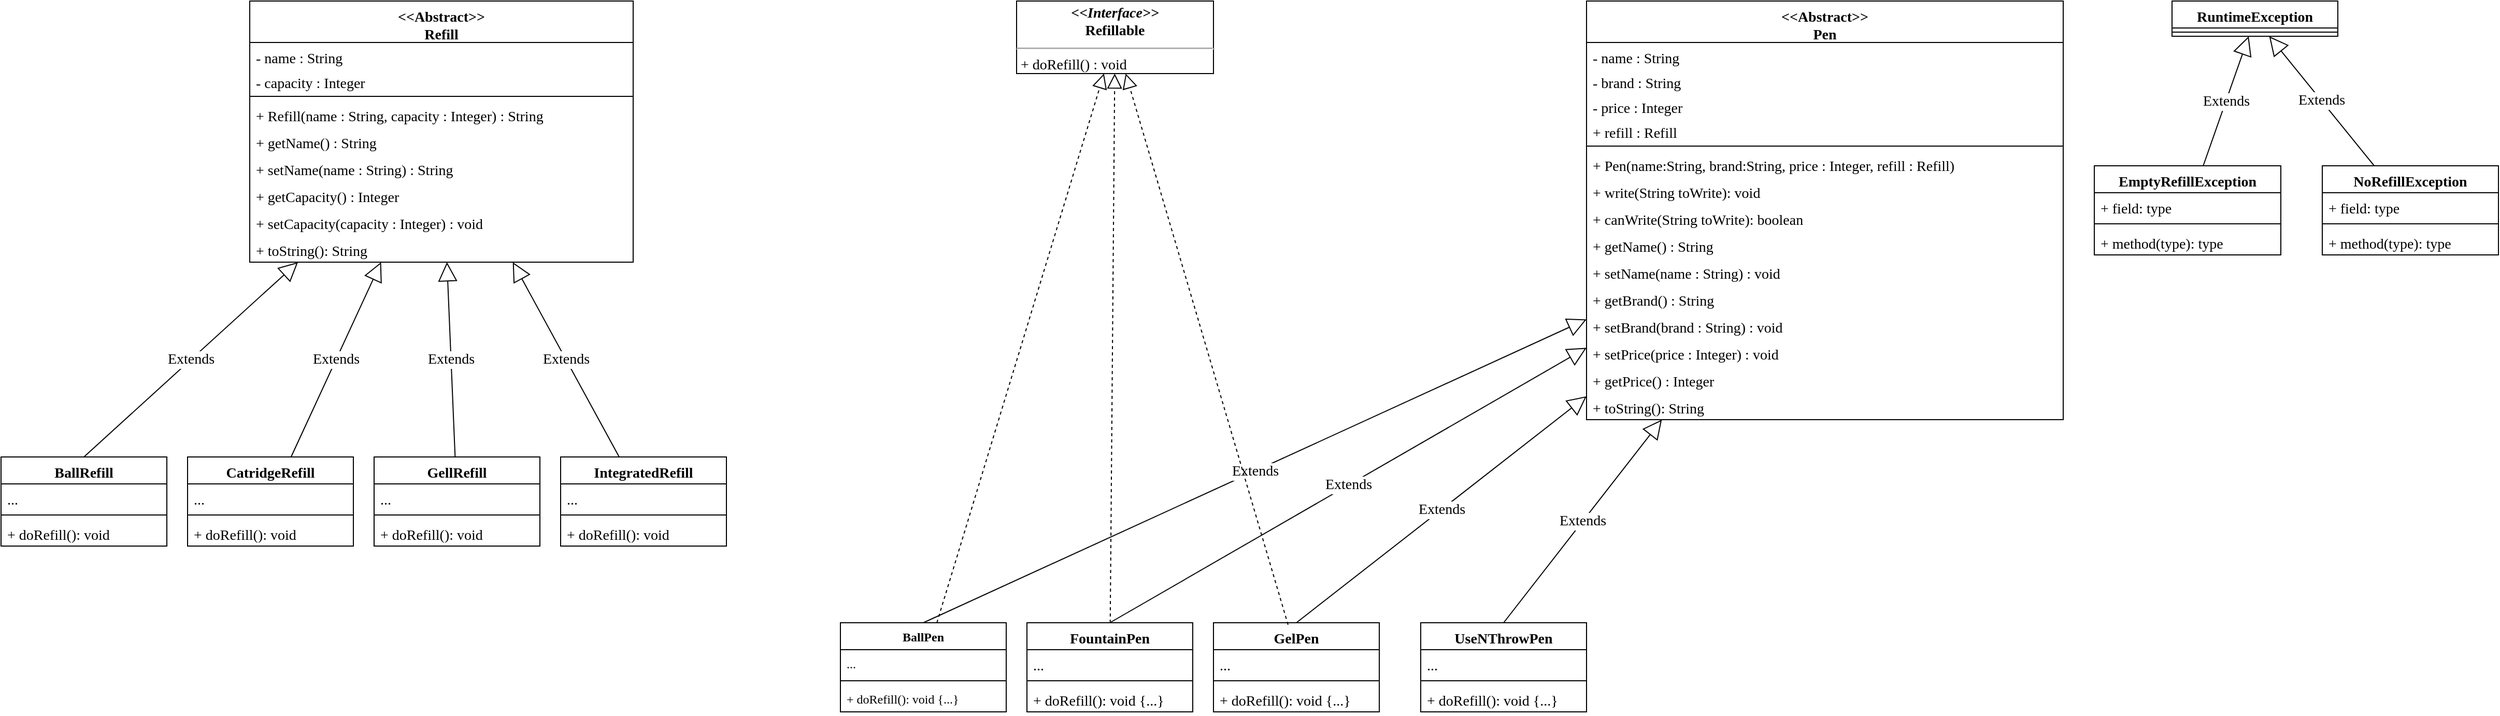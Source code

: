 <mxfile version="20.8.23" type="github">
  <diagram name="Page-1" id="5PYsFLLrcf5LegHmqbu3">
    <mxGraphModel dx="6480" dy="2520" grid="1" gridSize="10" guides="1" tooltips="1" connect="1" arrows="1" fold="1" page="1" pageScale="1" pageWidth="850" pageHeight="1100" math="0" shadow="0">
      <root>
        <mxCell id="0" />
        <mxCell id="1" parent="0" />
        <mxCell id="UVRq8ia7U5ipdbFmCf5v-1" value="&lt;&lt;Abstract&gt;&gt;&#xa;Pen" style="swimlane;fontStyle=1;align=center;verticalAlign=top;childLayout=stackLayout;horizontal=1;startSize=40;horizontalStack=0;resizeParent=1;resizeParentMax=0;resizeLast=0;collapsible=1;marginBottom=0;fontFamily=Verdana;fontSize=14;" parent="1" vertex="1">
          <mxGeometry x="520" y="40" width="460" height="404" as="geometry" />
        </mxCell>
        <mxCell id="UVRq8ia7U5ipdbFmCf5v-2" value="- name : String" style="text;strokeColor=none;fillColor=none;align=left;verticalAlign=top;spacingLeft=4;spacingRight=4;overflow=hidden;rotatable=0;points=[[0,0.5],[1,0.5]];portConstraint=eastwest;fontFamily=Verdana;fontSize=14;" parent="UVRq8ia7U5ipdbFmCf5v-1" vertex="1">
          <mxGeometry y="40" width="460" height="24" as="geometry" />
        </mxCell>
        <mxCell id="UVRq8ia7U5ipdbFmCf5v-6" value="- brand : String" style="text;strokeColor=none;fillColor=none;align=left;verticalAlign=top;spacingLeft=4;spacingRight=4;overflow=hidden;rotatable=0;points=[[0,0.5],[1,0.5]];portConstraint=eastwest;fontFamily=Verdana;fontSize=14;" parent="UVRq8ia7U5ipdbFmCf5v-1" vertex="1">
          <mxGeometry y="64" width="460" height="24" as="geometry" />
        </mxCell>
        <mxCell id="UVRq8ia7U5ipdbFmCf5v-9" value="- price : Integer" style="text;strokeColor=none;fillColor=none;align=left;verticalAlign=top;spacingLeft=4;spacingRight=4;overflow=hidden;rotatable=0;points=[[0,0.5],[1,0.5]];portConstraint=eastwest;fontFamily=Verdana;fontSize=14;" parent="UVRq8ia7U5ipdbFmCf5v-1" vertex="1">
          <mxGeometry y="88" width="460" height="24" as="geometry" />
        </mxCell>
        <mxCell id="UVRq8ia7U5ipdbFmCf5v-7" value="+ refill : Refill" style="text;strokeColor=none;fillColor=none;align=left;verticalAlign=top;spacingLeft=4;spacingRight=4;overflow=hidden;rotatable=0;points=[[0,0.5],[1,0.5]];portConstraint=eastwest;fontFamily=Verdana;fontSize=14;" parent="UVRq8ia7U5ipdbFmCf5v-1" vertex="1">
          <mxGeometry y="112" width="460" height="24" as="geometry" />
        </mxCell>
        <mxCell id="UVRq8ia7U5ipdbFmCf5v-3" value="" style="line;strokeWidth=1;fillColor=none;align=left;verticalAlign=middle;spacingTop=-1;spacingLeft=3;spacingRight=3;rotatable=0;labelPosition=right;points=[];portConstraint=eastwest;strokeColor=inherit;fontFamily=Verdana;fontSize=14;" parent="UVRq8ia7U5ipdbFmCf5v-1" vertex="1">
          <mxGeometry y="136" width="460" height="8" as="geometry" />
        </mxCell>
        <mxCell id="Yz0xnHHeIeZ-wLIu7A6q-3" value="+ Pen(name:String, brand:String, price : Integer, refill : Refill)" style="text;strokeColor=none;fillColor=none;align=left;verticalAlign=top;spacingLeft=4;spacingRight=4;overflow=hidden;rotatable=0;points=[[0,0.5],[1,0.5]];portConstraint=eastwest;fontFamily=Verdana;fontSize=14;" vertex="1" parent="UVRq8ia7U5ipdbFmCf5v-1">
          <mxGeometry y="144" width="460" height="26" as="geometry" />
        </mxCell>
        <mxCell id="Yz0xnHHeIeZ-wLIu7A6q-1" value="+ write(String toWrite): void" style="text;strokeColor=none;fillColor=none;align=left;verticalAlign=top;spacingLeft=4;spacingRight=4;overflow=hidden;rotatable=0;points=[[0,0.5],[1,0.5]];portConstraint=eastwest;fontFamily=Verdana;fontSize=14;" vertex="1" parent="UVRq8ia7U5ipdbFmCf5v-1">
          <mxGeometry y="170" width="460" height="26" as="geometry" />
        </mxCell>
        <mxCell id="Yz0xnHHeIeZ-wLIu7A6q-2" value="+ canWrite(String toWrite): boolean" style="text;strokeColor=none;fillColor=none;align=left;verticalAlign=top;spacingLeft=4;spacingRight=4;overflow=hidden;rotatable=0;points=[[0,0.5],[1,0.5]];portConstraint=eastwest;fontFamily=Verdana;fontSize=14;" vertex="1" parent="UVRq8ia7U5ipdbFmCf5v-1">
          <mxGeometry y="196" width="460" height="26" as="geometry" />
        </mxCell>
        <mxCell id="Yz0xnHHeIeZ-wLIu7A6q-7" value="+ getName() : String" style="text;strokeColor=none;fillColor=none;align=left;verticalAlign=top;spacingLeft=4;spacingRight=4;overflow=hidden;rotatable=0;points=[[0,0.5],[1,0.5]];portConstraint=eastwest;fontFamily=Verdana;fontSize=14;" vertex="1" parent="UVRq8ia7U5ipdbFmCf5v-1">
          <mxGeometry y="222" width="460" height="26" as="geometry" />
        </mxCell>
        <mxCell id="UVRq8ia7U5ipdbFmCf5v-10" value="+ setName(name : String) : void" style="text;strokeColor=none;fillColor=none;align=left;verticalAlign=top;spacingLeft=4;spacingRight=4;overflow=hidden;rotatable=0;points=[[0,0.5],[1,0.5]];portConstraint=eastwest;fontFamily=Verdana;fontSize=14;" parent="UVRq8ia7U5ipdbFmCf5v-1" vertex="1">
          <mxGeometry y="248" width="460" height="26" as="geometry" />
        </mxCell>
        <mxCell id="Yz0xnHHeIeZ-wLIu7A6q-8" value="+ getBrand() : String" style="text;strokeColor=none;fillColor=none;align=left;verticalAlign=top;spacingLeft=4;spacingRight=4;overflow=hidden;rotatable=0;points=[[0,0.5],[1,0.5]];portConstraint=eastwest;fontFamily=Verdana;fontSize=14;" vertex="1" parent="UVRq8ia7U5ipdbFmCf5v-1">
          <mxGeometry y="274" width="460" height="26" as="geometry" />
        </mxCell>
        <mxCell id="Yz0xnHHeIeZ-wLIu7A6q-10" value="+ setBrand(brand : String) : void" style="text;strokeColor=none;fillColor=none;align=left;verticalAlign=top;spacingLeft=4;spacingRight=4;overflow=hidden;rotatable=0;points=[[0,0.5],[1,0.5]];portConstraint=eastwest;fontFamily=Verdana;fontSize=14;" vertex="1" parent="UVRq8ia7U5ipdbFmCf5v-1">
          <mxGeometry y="300" width="460" height="26" as="geometry" />
        </mxCell>
        <mxCell id="Yz0xnHHeIeZ-wLIu7A6q-11" value="+ setPrice(price : Integer) : void" style="text;strokeColor=none;fillColor=none;align=left;verticalAlign=top;spacingLeft=4;spacingRight=4;overflow=hidden;rotatable=0;points=[[0,0.5],[1,0.5]];portConstraint=eastwest;fontFamily=Verdana;fontSize=14;" vertex="1" parent="UVRq8ia7U5ipdbFmCf5v-1">
          <mxGeometry y="326" width="460" height="26" as="geometry" />
        </mxCell>
        <mxCell id="Yz0xnHHeIeZ-wLIu7A6q-9" value="+ getPrice() : Integer" style="text;strokeColor=none;fillColor=none;align=left;verticalAlign=top;spacingLeft=4;spacingRight=4;overflow=hidden;rotatable=0;points=[[0,0.5],[1,0.5]];portConstraint=eastwest;fontFamily=Verdana;fontSize=14;" vertex="1" parent="UVRq8ia7U5ipdbFmCf5v-1">
          <mxGeometry y="352" width="460" height="26" as="geometry" />
        </mxCell>
        <mxCell id="UVRq8ia7U5ipdbFmCf5v-11" value="+ toString(): String" style="text;strokeColor=none;fillColor=none;align=left;verticalAlign=top;spacingLeft=4;spacingRight=4;overflow=hidden;rotatable=0;points=[[0,0.5],[1,0.5]];portConstraint=eastwest;fontFamily=Verdana;fontSize=14;" parent="UVRq8ia7U5ipdbFmCf5v-1" vertex="1">
          <mxGeometry y="378" width="460" height="26" as="geometry" />
        </mxCell>
        <mxCell id="UVRq8ia7U5ipdbFmCf5v-12" value="BallPen" style="swimlane;fontStyle=1;align=center;verticalAlign=top;childLayout=stackLayout;horizontal=1;startSize=26;horizontalStack=0;resizeParent=1;resizeParentMax=0;resizeLast=0;collapsible=1;marginBottom=0;fontFamily=Verdana;" parent="1" vertex="1">
          <mxGeometry x="-200" y="640" width="160" height="86" as="geometry" />
        </mxCell>
        <mxCell id="UVRq8ia7U5ipdbFmCf5v-13" value="..." style="text;strokeColor=none;fillColor=none;align=left;verticalAlign=top;spacingLeft=4;spacingRight=4;overflow=hidden;rotatable=0;points=[[0,0.5],[1,0.5]];portConstraint=eastwest;fontFamily=Verdana;" parent="UVRq8ia7U5ipdbFmCf5v-12" vertex="1">
          <mxGeometry y="26" width="160" height="26" as="geometry" />
        </mxCell>
        <mxCell id="UVRq8ia7U5ipdbFmCf5v-14" value="" style="line;strokeWidth=1;fillColor=none;align=left;verticalAlign=middle;spacingTop=-1;spacingLeft=3;spacingRight=3;rotatable=0;labelPosition=right;points=[];portConstraint=eastwest;strokeColor=inherit;fontFamily=Verdana;" parent="UVRq8ia7U5ipdbFmCf5v-12" vertex="1">
          <mxGeometry y="52" width="160" height="8" as="geometry" />
        </mxCell>
        <mxCell id="UVRq8ia7U5ipdbFmCf5v-15" value="+ doRefill(): void {...}" style="text;strokeColor=none;fillColor=none;align=left;verticalAlign=top;spacingLeft=4;spacingRight=4;overflow=hidden;rotatable=0;points=[[0,0.5],[1,0.5]];portConstraint=eastwest;fontFamily=Verdana;" parent="UVRq8ia7U5ipdbFmCf5v-12" vertex="1">
          <mxGeometry y="60" width="160" height="26" as="geometry" />
        </mxCell>
        <mxCell id="UVRq8ia7U5ipdbFmCf5v-16" value="Extends" style="endArrow=block;endSize=16;endFill=0;html=1;rounded=0;exitX=0.5;exitY=0;exitDx=0;exitDy=0;fontFamily=Verdana;fontSize=14;" parent="1" source="UVRq8ia7U5ipdbFmCf5v-12" target="UVRq8ia7U5ipdbFmCf5v-1" edge="1">
          <mxGeometry width="160" relative="1" as="geometry">
            <mxPoint x="90" y="570" as="sourcePoint" />
            <mxPoint x="250" y="570" as="targetPoint" />
          </mxGeometry>
        </mxCell>
        <mxCell id="UVRq8ia7U5ipdbFmCf5v-17" value="FountainPen" style="swimlane;fontStyle=1;align=center;verticalAlign=top;childLayout=stackLayout;horizontal=1;startSize=26;horizontalStack=0;resizeParent=1;resizeParentMax=0;resizeLast=0;collapsible=1;marginBottom=0;fontFamily=Verdana;fontSize=14;" parent="1" vertex="1">
          <mxGeometry x="-20" y="640" width="160" height="86" as="geometry" />
        </mxCell>
        <mxCell id="UVRq8ia7U5ipdbFmCf5v-18" value="..." style="text;strokeColor=none;fillColor=none;align=left;verticalAlign=top;spacingLeft=4;spacingRight=4;overflow=hidden;rotatable=0;points=[[0,0.5],[1,0.5]];portConstraint=eastwest;fontFamily=Verdana;fontSize=14;" parent="UVRq8ia7U5ipdbFmCf5v-17" vertex="1">
          <mxGeometry y="26" width="160" height="26" as="geometry" />
        </mxCell>
        <mxCell id="UVRq8ia7U5ipdbFmCf5v-19" value="" style="line;strokeWidth=1;fillColor=none;align=left;verticalAlign=middle;spacingTop=-1;spacingLeft=3;spacingRight=3;rotatable=0;labelPosition=right;points=[];portConstraint=eastwest;strokeColor=inherit;fontFamily=Verdana;fontSize=14;" parent="UVRq8ia7U5ipdbFmCf5v-17" vertex="1">
          <mxGeometry y="52" width="160" height="8" as="geometry" />
        </mxCell>
        <mxCell id="UVRq8ia7U5ipdbFmCf5v-20" value="+ doRefill(): void {...}" style="text;strokeColor=none;fillColor=none;align=left;verticalAlign=top;spacingLeft=4;spacingRight=4;overflow=hidden;rotatable=0;points=[[0,0.5],[1,0.5]];portConstraint=eastwest;fontFamily=Verdana;fontSize=14;" parent="UVRq8ia7U5ipdbFmCf5v-17" vertex="1">
          <mxGeometry y="60" width="160" height="26" as="geometry" />
        </mxCell>
        <mxCell id="UVRq8ia7U5ipdbFmCf5v-21" value="GelPen" style="swimlane;fontStyle=1;align=center;verticalAlign=top;childLayout=stackLayout;horizontal=1;startSize=26;horizontalStack=0;resizeParent=1;resizeParentMax=0;resizeLast=0;collapsible=1;marginBottom=0;fontFamily=Verdana;fontSize=14;" parent="1" vertex="1">
          <mxGeometry x="160" y="640" width="160" height="86" as="geometry" />
        </mxCell>
        <mxCell id="UVRq8ia7U5ipdbFmCf5v-22" value="..." style="text;strokeColor=none;fillColor=none;align=left;verticalAlign=top;spacingLeft=4;spacingRight=4;overflow=hidden;rotatable=0;points=[[0,0.5],[1,0.5]];portConstraint=eastwest;fontFamily=Verdana;fontSize=14;" parent="UVRq8ia7U5ipdbFmCf5v-21" vertex="1">
          <mxGeometry y="26" width="160" height="26" as="geometry" />
        </mxCell>
        <mxCell id="UVRq8ia7U5ipdbFmCf5v-23" value="" style="line;strokeWidth=1;fillColor=none;align=left;verticalAlign=middle;spacingTop=-1;spacingLeft=3;spacingRight=3;rotatable=0;labelPosition=right;points=[];portConstraint=eastwest;strokeColor=inherit;fontFamily=Verdana;fontSize=14;" parent="UVRq8ia7U5ipdbFmCf5v-21" vertex="1">
          <mxGeometry y="52" width="160" height="8" as="geometry" />
        </mxCell>
        <mxCell id="UVRq8ia7U5ipdbFmCf5v-24" value="+ doRefill(): void {...}" style="text;strokeColor=none;fillColor=none;align=left;verticalAlign=top;spacingLeft=4;spacingRight=4;overflow=hidden;rotatable=0;points=[[0,0.5],[1,0.5]];portConstraint=eastwest;fontFamily=Verdana;fontSize=14;" parent="UVRq8ia7U5ipdbFmCf5v-21" vertex="1">
          <mxGeometry y="60" width="160" height="26" as="geometry" />
        </mxCell>
        <mxCell id="UVRq8ia7U5ipdbFmCf5v-25" value="UseNThrowPen" style="swimlane;fontStyle=1;align=center;verticalAlign=top;childLayout=stackLayout;horizontal=1;startSize=26;horizontalStack=0;resizeParent=1;resizeParentMax=0;resizeLast=0;collapsible=1;marginBottom=0;fontFamily=Verdana;fontSize=14;" parent="1" vertex="1">
          <mxGeometry x="360" y="640" width="160" height="86" as="geometry" />
        </mxCell>
        <mxCell id="UVRq8ia7U5ipdbFmCf5v-26" value="..." style="text;strokeColor=none;fillColor=none;align=left;verticalAlign=top;spacingLeft=4;spacingRight=4;overflow=hidden;rotatable=0;points=[[0,0.5],[1,0.5]];portConstraint=eastwest;fontFamily=Verdana;fontSize=14;" parent="UVRq8ia7U5ipdbFmCf5v-25" vertex="1">
          <mxGeometry y="26" width="160" height="26" as="geometry" />
        </mxCell>
        <mxCell id="UVRq8ia7U5ipdbFmCf5v-27" value="" style="line;strokeWidth=1;fillColor=none;align=left;verticalAlign=middle;spacingTop=-1;spacingLeft=3;spacingRight=3;rotatable=0;labelPosition=right;points=[];portConstraint=eastwest;strokeColor=inherit;fontFamily=Verdana;fontSize=14;" parent="UVRq8ia7U5ipdbFmCf5v-25" vertex="1">
          <mxGeometry y="52" width="160" height="8" as="geometry" />
        </mxCell>
        <mxCell id="UVRq8ia7U5ipdbFmCf5v-28" value="+ doRefill(): void {...}" style="text;strokeColor=none;fillColor=none;align=left;verticalAlign=top;spacingLeft=4;spacingRight=4;overflow=hidden;rotatable=0;points=[[0,0.5],[1,0.5]];portConstraint=eastwest;fontFamily=Verdana;fontSize=14;" parent="UVRq8ia7U5ipdbFmCf5v-25" vertex="1">
          <mxGeometry y="60" width="160" height="26" as="geometry" />
        </mxCell>
        <mxCell id="UVRq8ia7U5ipdbFmCf5v-29" value="Extends" style="endArrow=block;endSize=16;endFill=0;html=1;rounded=0;exitX=0.5;exitY=0;exitDx=0;exitDy=0;fontFamily=Verdana;fontSize=14;" parent="1" source="UVRq8ia7U5ipdbFmCf5v-17" target="UVRq8ia7U5ipdbFmCf5v-1" edge="1">
          <mxGeometry width="160" relative="1" as="geometry">
            <mxPoint x="240" y="430" as="sourcePoint" />
            <mxPoint x="720" y="290" as="targetPoint" />
          </mxGeometry>
        </mxCell>
        <mxCell id="UVRq8ia7U5ipdbFmCf5v-30" value="Extends" style="endArrow=block;endSize=16;endFill=0;html=1;rounded=0;fontFamily=Verdana;exitX=0.5;exitY=0;exitDx=0;exitDy=0;fontSize=14;" parent="1" target="UVRq8ia7U5ipdbFmCf5v-1" edge="1" source="UVRq8ia7U5ipdbFmCf5v-21">
          <mxGeometry width="160" relative="1" as="geometry">
            <mxPoint x="560" y="410" as="sourcePoint" />
            <mxPoint x="400" y="260" as="targetPoint" />
          </mxGeometry>
        </mxCell>
        <mxCell id="UVRq8ia7U5ipdbFmCf5v-31" value="Extends" style="endArrow=block;endSize=16;endFill=0;html=1;rounded=0;fontFamily=Verdana;exitX=0.5;exitY=0;exitDx=0;exitDy=0;fontSize=14;" parent="1" target="UVRq8ia7U5ipdbFmCf5v-1" edge="1" source="UVRq8ia7U5ipdbFmCf5v-25">
          <mxGeometry width="160" relative="1" as="geometry">
            <mxPoint x="740" y="410" as="sourcePoint" />
            <mxPoint x="731" y="262" as="targetPoint" />
          </mxGeometry>
        </mxCell>
        <mxCell id="UVRq8ia7U5ipdbFmCf5v-34" value="&lt;p style=&quot;margin: 4px 0px 0px; text-align: center; font-size: 14px;&quot;&gt;&lt;i style=&quot;font-size: 14px;&quot;&gt;&lt;b style=&quot;font-size: 14px;&quot;&gt;&amp;lt;&amp;lt;Interface&amp;gt;&amp;gt;&lt;/b&gt;&lt;/i&gt;&lt;br style=&quot;font-size: 14px;&quot;&gt;&lt;b style=&quot;font-size: 14px;&quot;&gt;Refillable&lt;/b&gt;&lt;/p&gt;&lt;hr style=&quot;font-size: 14px;&quot;&gt;&lt;p style=&quot;margin: 0px 0px 0px 4px; font-size: 14px;&quot;&gt;+ doRefill() : void&lt;br style=&quot;font-size: 14px;&quot;&gt;&lt;br style=&quot;font-size: 14px;&quot;&gt;&lt;/p&gt;" style="verticalAlign=top;align=left;overflow=fill;fontSize=14;fontFamily=Verdana;html=1;" parent="1" vertex="1">
          <mxGeometry x="-30" y="40" width="190" height="70" as="geometry" />
        </mxCell>
        <mxCell id="UVRq8ia7U5ipdbFmCf5v-35" value="" style="endArrow=block;dashed=1;endFill=0;endSize=12;html=1;rounded=0;fontFamily=Verdana;fontSize=14;" parent="1" source="UVRq8ia7U5ipdbFmCf5v-12" target="UVRq8ia7U5ipdbFmCf5v-34" edge="1">
          <mxGeometry width="160" relative="1" as="geometry">
            <mxPoint x="340" y="390" as="sourcePoint" />
            <mxPoint x="500" y="390" as="targetPoint" />
          </mxGeometry>
        </mxCell>
        <mxCell id="UVRq8ia7U5ipdbFmCf5v-37" value="" style="endArrow=block;dashed=1;endFill=0;endSize=12;html=1;rounded=0;fontFamily=Verdana;fontSize=14;" parent="1" target="UVRq8ia7U5ipdbFmCf5v-34" edge="1" source="UVRq8ia7U5ipdbFmCf5v-17">
          <mxGeometry width="160" relative="1" as="geometry">
            <mxPoint x="400" y="410" as="sourcePoint" />
            <mxPoint x="500" y="390" as="targetPoint" />
          </mxGeometry>
        </mxCell>
        <mxCell id="UVRq8ia7U5ipdbFmCf5v-38" value="" style="endArrow=block;dashed=1;endFill=0;endSize=12;html=1;rounded=0;exitX=0.45;exitY=0.023;exitDx=0;exitDy=0;exitPerimeter=0;fontFamily=Verdana;fontSize=14;" parent="1" source="UVRq8ia7U5ipdbFmCf5v-21" target="UVRq8ia7U5ipdbFmCf5v-34" edge="1">
          <mxGeometry width="160" relative="1" as="geometry">
            <mxPoint x="340" y="390" as="sourcePoint" />
            <mxPoint x="190" y="110" as="targetPoint" />
          </mxGeometry>
        </mxCell>
        <mxCell id="UVRq8ia7U5ipdbFmCf5v-41" value="&lt;&lt;Abstract&gt;&gt;&#xa;Refill" style="swimlane;fontStyle=1;align=center;verticalAlign=top;childLayout=stackLayout;horizontal=1;startSize=40;horizontalStack=0;resizeParent=1;resizeParentMax=0;resizeLast=0;collapsible=1;marginBottom=0;fontFamily=Verdana;fontSize=14;" parent="1" vertex="1">
          <mxGeometry x="-770" y="40" width="370" height="252" as="geometry" />
        </mxCell>
        <mxCell id="UVRq8ia7U5ipdbFmCf5v-42" value="- name : String&#xa;" style="text;strokeColor=none;fillColor=none;align=left;verticalAlign=top;spacingLeft=4;spacingRight=4;overflow=hidden;rotatable=0;points=[[0,0.5],[1,0.5]];portConstraint=eastwest;fontFamily=Verdana;fontSize=14;" parent="UVRq8ia7U5ipdbFmCf5v-41" vertex="1">
          <mxGeometry y="40" width="370" height="24" as="geometry" />
        </mxCell>
        <mxCell id="Yz0xnHHeIeZ-wLIu7A6q-12" value="- capacity : Integer" style="text;strokeColor=none;fillColor=none;align=left;verticalAlign=top;spacingLeft=4;spacingRight=4;overflow=hidden;rotatable=0;points=[[0,0.5],[1,0.5]];portConstraint=eastwest;fontFamily=Verdana;fontSize=14;" vertex="1" parent="UVRq8ia7U5ipdbFmCf5v-41">
          <mxGeometry y="64" width="370" height="24" as="geometry" />
        </mxCell>
        <mxCell id="UVRq8ia7U5ipdbFmCf5v-46" value="" style="line;strokeWidth=1;fillColor=none;align=left;verticalAlign=middle;spacingTop=-1;spacingLeft=3;spacingRight=3;rotatable=0;labelPosition=right;points=[];portConstraint=eastwest;strokeColor=inherit;fontFamily=Verdana;fontSize=14;" parent="UVRq8ia7U5ipdbFmCf5v-41" vertex="1">
          <mxGeometry y="88" width="370" height="8" as="geometry" />
        </mxCell>
        <mxCell id="UVRq8ia7U5ipdbFmCf5v-47" value="+ Refill(name : String, capacity : Integer) : String " style="text;strokeColor=none;fillColor=none;align=left;verticalAlign=top;spacingLeft=4;spacingRight=4;overflow=hidden;rotatable=0;points=[[0,0.5],[1,0.5]];portConstraint=eastwest;fontFamily=Verdana;fontSize=14;" parent="UVRq8ia7U5ipdbFmCf5v-41" vertex="1">
          <mxGeometry y="96" width="370" height="26" as="geometry" />
        </mxCell>
        <mxCell id="Yz0xnHHeIeZ-wLIu7A6q-16" value="+ getName() : String " style="text;strokeColor=none;fillColor=none;align=left;verticalAlign=top;spacingLeft=4;spacingRight=4;overflow=hidden;rotatable=0;points=[[0,0.5],[1,0.5]];portConstraint=eastwest;fontFamily=Verdana;fontSize=14;" vertex="1" parent="UVRq8ia7U5ipdbFmCf5v-41">
          <mxGeometry y="122" width="370" height="26" as="geometry" />
        </mxCell>
        <mxCell id="Yz0xnHHeIeZ-wLIu7A6q-13" value="+ setName(name : String) : String " style="text;strokeColor=none;fillColor=none;align=left;verticalAlign=top;spacingLeft=4;spacingRight=4;overflow=hidden;rotatable=0;points=[[0,0.5],[1,0.5]];portConstraint=eastwest;fontFamily=Verdana;fontSize=14;" vertex="1" parent="UVRq8ia7U5ipdbFmCf5v-41">
          <mxGeometry y="148" width="370" height="26" as="geometry" />
        </mxCell>
        <mxCell id="Yz0xnHHeIeZ-wLIu7A6q-14" value="+ getCapacity() : Integer " style="text;strokeColor=none;fillColor=none;align=left;verticalAlign=top;spacingLeft=4;spacingRight=4;overflow=hidden;rotatable=0;points=[[0,0.5],[1,0.5]];portConstraint=eastwest;fontFamily=Verdana;fontSize=14;" vertex="1" parent="UVRq8ia7U5ipdbFmCf5v-41">
          <mxGeometry y="174" width="370" height="26" as="geometry" />
        </mxCell>
        <mxCell id="Yz0xnHHeIeZ-wLIu7A6q-15" value="+ setCapacity(capacity : Integer) : void " style="text;strokeColor=none;fillColor=none;align=left;verticalAlign=top;spacingLeft=4;spacingRight=4;overflow=hidden;rotatable=0;points=[[0,0.5],[1,0.5]];portConstraint=eastwest;fontFamily=Verdana;fontSize=14;" vertex="1" parent="UVRq8ia7U5ipdbFmCf5v-41">
          <mxGeometry y="200" width="370" height="26" as="geometry" />
        </mxCell>
        <mxCell id="UVRq8ia7U5ipdbFmCf5v-48" value="+ toString(): String" style="text;strokeColor=none;fillColor=none;align=left;verticalAlign=top;spacingLeft=4;spacingRight=4;overflow=hidden;rotatable=0;points=[[0,0.5],[1,0.5]];portConstraint=eastwest;fontFamily=Verdana;fontSize=14;" parent="UVRq8ia7U5ipdbFmCf5v-41" vertex="1">
          <mxGeometry y="226" width="370" height="26" as="geometry" />
        </mxCell>
        <mxCell id="UVRq8ia7U5ipdbFmCf5v-49" value="BallRefill" style="swimlane;fontStyle=1;align=center;verticalAlign=top;childLayout=stackLayout;horizontal=1;startSize=26;horizontalStack=0;resizeParent=1;resizeParentMax=0;resizeLast=0;collapsible=1;marginBottom=0;fontFamily=Verdana;fontSize=14;" parent="1" vertex="1">
          <mxGeometry x="-1010" y="480" width="160" height="86" as="geometry" />
        </mxCell>
        <mxCell id="UVRq8ia7U5ipdbFmCf5v-50" value="..." style="text;strokeColor=none;fillColor=none;align=left;verticalAlign=top;spacingLeft=4;spacingRight=4;overflow=hidden;rotatable=0;points=[[0,0.5],[1,0.5]];portConstraint=eastwest;fontFamily=Verdana;fontSize=14;" parent="UVRq8ia7U5ipdbFmCf5v-49" vertex="1">
          <mxGeometry y="26" width="160" height="26" as="geometry" />
        </mxCell>
        <mxCell id="UVRq8ia7U5ipdbFmCf5v-51" value="" style="line;strokeWidth=1;fillColor=none;align=left;verticalAlign=middle;spacingTop=-1;spacingLeft=3;spacingRight=3;rotatable=0;labelPosition=right;points=[];portConstraint=eastwest;strokeColor=inherit;fontFamily=Verdana;fontSize=14;" parent="UVRq8ia7U5ipdbFmCf5v-49" vertex="1">
          <mxGeometry y="52" width="160" height="8" as="geometry" />
        </mxCell>
        <mxCell id="UVRq8ia7U5ipdbFmCf5v-52" value="+ doRefill(): void" style="text;strokeColor=none;fillColor=none;align=left;verticalAlign=top;spacingLeft=4;spacingRight=4;overflow=hidden;rotatable=0;points=[[0,0.5],[1,0.5]];portConstraint=eastwest;fontFamily=Verdana;fontSize=14;" parent="UVRq8ia7U5ipdbFmCf5v-49" vertex="1">
          <mxGeometry y="60" width="160" height="26" as="geometry" />
        </mxCell>
        <mxCell id="UVRq8ia7U5ipdbFmCf5v-53" value="Extends" style="endArrow=block;endSize=16;endFill=0;html=1;rounded=0;exitX=0.5;exitY=0;exitDx=0;exitDy=0;fontFamily=Verdana;fontSize=14;" parent="1" source="UVRq8ia7U5ipdbFmCf5v-49" target="UVRq8ia7U5ipdbFmCf5v-41" edge="1">
          <mxGeometry width="160" relative="1" as="geometry">
            <mxPoint x="-570" y="240" as="sourcePoint" />
            <mxPoint x="-410" y="240" as="targetPoint" />
          </mxGeometry>
        </mxCell>
        <mxCell id="UVRq8ia7U5ipdbFmCf5v-54" value="CatridgeRefill" style="swimlane;fontStyle=1;align=center;verticalAlign=top;childLayout=stackLayout;horizontal=1;startSize=26;horizontalStack=0;resizeParent=1;resizeParentMax=0;resizeLast=0;collapsible=1;marginBottom=0;fontFamily=Verdana;fontSize=14;" parent="1" vertex="1">
          <mxGeometry x="-830" y="480" width="160" height="86" as="geometry" />
        </mxCell>
        <mxCell id="UVRq8ia7U5ipdbFmCf5v-55" value="..." style="text;strokeColor=none;fillColor=none;align=left;verticalAlign=top;spacingLeft=4;spacingRight=4;overflow=hidden;rotatable=0;points=[[0,0.5],[1,0.5]];portConstraint=eastwest;fontFamily=Verdana;fontSize=14;" parent="UVRq8ia7U5ipdbFmCf5v-54" vertex="1">
          <mxGeometry y="26" width="160" height="26" as="geometry" />
        </mxCell>
        <mxCell id="UVRq8ia7U5ipdbFmCf5v-56" value="" style="line;strokeWidth=1;fillColor=none;align=left;verticalAlign=middle;spacingTop=-1;spacingLeft=3;spacingRight=3;rotatable=0;labelPosition=right;points=[];portConstraint=eastwest;strokeColor=inherit;fontFamily=Verdana;fontSize=14;" parent="UVRq8ia7U5ipdbFmCf5v-54" vertex="1">
          <mxGeometry y="52" width="160" height="8" as="geometry" />
        </mxCell>
        <mxCell id="UVRq8ia7U5ipdbFmCf5v-57" value="+ doRefill(): void" style="text;strokeColor=none;fillColor=none;align=left;verticalAlign=top;spacingLeft=4;spacingRight=4;overflow=hidden;rotatable=0;points=[[0,0.5],[1,0.5]];portConstraint=eastwest;fontFamily=Verdana;fontSize=14;" parent="UVRq8ia7U5ipdbFmCf5v-54" vertex="1">
          <mxGeometry y="60" width="160" height="26" as="geometry" />
        </mxCell>
        <mxCell id="UVRq8ia7U5ipdbFmCf5v-58" value="GellRefill" style="swimlane;fontStyle=1;align=center;verticalAlign=top;childLayout=stackLayout;horizontal=1;startSize=26;horizontalStack=0;resizeParent=1;resizeParentMax=0;resizeLast=0;collapsible=1;marginBottom=0;fontFamily=Verdana;fontSize=14;" parent="1" vertex="1">
          <mxGeometry x="-650" y="480" width="160" height="86" as="geometry" />
        </mxCell>
        <mxCell id="UVRq8ia7U5ipdbFmCf5v-59" value="..." style="text;strokeColor=none;fillColor=none;align=left;verticalAlign=top;spacingLeft=4;spacingRight=4;overflow=hidden;rotatable=0;points=[[0,0.5],[1,0.5]];portConstraint=eastwest;fontFamily=Verdana;fontSize=14;" parent="UVRq8ia7U5ipdbFmCf5v-58" vertex="1">
          <mxGeometry y="26" width="160" height="26" as="geometry" />
        </mxCell>
        <mxCell id="UVRq8ia7U5ipdbFmCf5v-60" value="" style="line;strokeWidth=1;fillColor=none;align=left;verticalAlign=middle;spacingTop=-1;spacingLeft=3;spacingRight=3;rotatable=0;labelPosition=right;points=[];portConstraint=eastwest;strokeColor=inherit;fontFamily=Verdana;fontSize=14;" parent="UVRq8ia7U5ipdbFmCf5v-58" vertex="1">
          <mxGeometry y="52" width="160" height="8" as="geometry" />
        </mxCell>
        <mxCell id="UVRq8ia7U5ipdbFmCf5v-61" value="+ doRefill(): void" style="text;strokeColor=none;fillColor=none;align=left;verticalAlign=top;spacingLeft=4;spacingRight=4;overflow=hidden;rotatable=0;points=[[0,0.5],[1,0.5]];portConstraint=eastwest;fontFamily=Verdana;fontSize=14;" parent="UVRq8ia7U5ipdbFmCf5v-58" vertex="1">
          <mxGeometry y="60" width="160" height="26" as="geometry" />
        </mxCell>
        <mxCell id="UVRq8ia7U5ipdbFmCf5v-62" value="IntegratedRefill" style="swimlane;fontStyle=1;align=center;verticalAlign=top;childLayout=stackLayout;horizontal=1;startSize=26;horizontalStack=0;resizeParent=1;resizeParentMax=0;resizeLast=0;collapsible=1;marginBottom=0;fontFamily=Verdana;fontSize=14;" parent="1" vertex="1">
          <mxGeometry x="-470" y="480" width="160" height="86" as="geometry" />
        </mxCell>
        <mxCell id="UVRq8ia7U5ipdbFmCf5v-63" value="..." style="text;strokeColor=none;fillColor=none;align=left;verticalAlign=top;spacingLeft=4;spacingRight=4;overflow=hidden;rotatable=0;points=[[0,0.5],[1,0.5]];portConstraint=eastwest;fontFamily=Verdana;fontSize=14;" parent="UVRq8ia7U5ipdbFmCf5v-62" vertex="1">
          <mxGeometry y="26" width="160" height="26" as="geometry" />
        </mxCell>
        <mxCell id="UVRq8ia7U5ipdbFmCf5v-64" value="" style="line;strokeWidth=1;fillColor=none;align=left;verticalAlign=middle;spacingTop=-1;spacingLeft=3;spacingRight=3;rotatable=0;labelPosition=right;points=[];portConstraint=eastwest;strokeColor=inherit;fontFamily=Verdana;fontSize=14;" parent="UVRq8ia7U5ipdbFmCf5v-62" vertex="1">
          <mxGeometry y="52" width="160" height="8" as="geometry" />
        </mxCell>
        <mxCell id="UVRq8ia7U5ipdbFmCf5v-65" value="+ doRefill(): void" style="text;strokeColor=none;fillColor=none;align=left;verticalAlign=top;spacingLeft=4;spacingRight=4;overflow=hidden;rotatable=0;points=[[0,0.5],[1,0.5]];portConstraint=eastwest;fontFamily=Verdana;fontSize=14;" parent="UVRq8ia7U5ipdbFmCf5v-62" vertex="1">
          <mxGeometry y="60" width="160" height="26" as="geometry" />
        </mxCell>
        <mxCell id="UVRq8ia7U5ipdbFmCf5v-66" value="Extends" style="endArrow=block;endSize=16;endFill=0;html=1;rounded=0;fontFamily=Verdana;fontSize=14;" parent="1" source="UVRq8ia7U5ipdbFmCf5v-54" target="UVRq8ia7U5ipdbFmCf5v-41" edge="1">
          <mxGeometry width="160" relative="1" as="geometry">
            <mxPoint x="-690" y="230" as="sourcePoint" />
            <mxPoint x="-565" y="134" as="targetPoint" />
          </mxGeometry>
        </mxCell>
        <mxCell id="UVRq8ia7U5ipdbFmCf5v-67" value="Extends" style="endArrow=block;endSize=16;endFill=0;html=1;rounded=0;fontFamily=Verdana;fontSize=14;" parent="1" source="UVRq8ia7U5ipdbFmCf5v-58" target="UVRq8ia7U5ipdbFmCf5v-41" edge="1">
          <mxGeometry width="160" relative="1" as="geometry">
            <mxPoint x="-505" y="230" as="sourcePoint" />
            <mxPoint x="-493" y="134" as="targetPoint" />
          </mxGeometry>
        </mxCell>
        <mxCell id="UVRq8ia7U5ipdbFmCf5v-68" value="Extends" style="endArrow=block;endSize=16;endFill=0;html=1;rounded=0;fontFamily=Verdana;fontSize=14;" parent="1" source="UVRq8ia7U5ipdbFmCf5v-62" target="UVRq8ia7U5ipdbFmCf5v-41" edge="1">
          <mxGeometry width="160" relative="1" as="geometry">
            <mxPoint x="-495" y="240" as="sourcePoint" />
            <mxPoint x="-483" y="144" as="targetPoint" />
          </mxGeometry>
        </mxCell>
        <mxCell id="Yz0xnHHeIeZ-wLIu7A6q-20" value="NoRefillException" style="swimlane;fontStyle=1;align=center;verticalAlign=top;childLayout=stackLayout;horizontal=1;startSize=26;horizontalStack=0;resizeParent=1;resizeParentMax=0;resizeLast=0;collapsible=1;marginBottom=0;fontFamily=Verdana;fontSize=14;" vertex="1" parent="1">
          <mxGeometry x="1230" y="199" width="170" height="86" as="geometry" />
        </mxCell>
        <mxCell id="Yz0xnHHeIeZ-wLIu7A6q-21" value="+ field: type" style="text;strokeColor=none;fillColor=none;align=left;verticalAlign=top;spacingLeft=4;spacingRight=4;overflow=hidden;rotatable=0;points=[[0,0.5],[1,0.5]];portConstraint=eastwest;fontFamily=Verdana;fontSize=14;" vertex="1" parent="Yz0xnHHeIeZ-wLIu7A6q-20">
          <mxGeometry y="26" width="170" height="26" as="geometry" />
        </mxCell>
        <mxCell id="Yz0xnHHeIeZ-wLIu7A6q-22" value="" style="line;strokeWidth=1;fillColor=none;align=left;verticalAlign=middle;spacingTop=-1;spacingLeft=3;spacingRight=3;rotatable=0;labelPosition=right;points=[];portConstraint=eastwest;strokeColor=inherit;fontFamily=Verdana;fontSize=14;" vertex="1" parent="Yz0xnHHeIeZ-wLIu7A6q-20">
          <mxGeometry y="52" width="170" height="8" as="geometry" />
        </mxCell>
        <mxCell id="Yz0xnHHeIeZ-wLIu7A6q-23" value="+ method(type): type" style="text;strokeColor=none;fillColor=none;align=left;verticalAlign=top;spacingLeft=4;spacingRight=4;overflow=hidden;rotatable=0;points=[[0,0.5],[1,0.5]];portConstraint=eastwest;fontFamily=Verdana;fontSize=14;" vertex="1" parent="Yz0xnHHeIeZ-wLIu7A6q-20">
          <mxGeometry y="60" width="170" height="26" as="geometry" />
        </mxCell>
        <mxCell id="Yz0xnHHeIeZ-wLIu7A6q-24" value="EmptyRefillException" style="swimlane;fontStyle=1;align=center;verticalAlign=top;childLayout=stackLayout;horizontal=1;startSize=26;horizontalStack=0;resizeParent=1;resizeParentMax=0;resizeLast=0;collapsible=1;marginBottom=0;fontFamily=Verdana;fontSize=14;" vertex="1" parent="1">
          <mxGeometry x="1010" y="199" width="180" height="86" as="geometry" />
        </mxCell>
        <mxCell id="Yz0xnHHeIeZ-wLIu7A6q-25" value="+ field: type" style="text;strokeColor=none;fillColor=none;align=left;verticalAlign=top;spacingLeft=4;spacingRight=4;overflow=hidden;rotatable=0;points=[[0,0.5],[1,0.5]];portConstraint=eastwest;fontFamily=Verdana;fontSize=14;" vertex="1" parent="Yz0xnHHeIeZ-wLIu7A6q-24">
          <mxGeometry y="26" width="180" height="26" as="geometry" />
        </mxCell>
        <mxCell id="Yz0xnHHeIeZ-wLIu7A6q-26" value="" style="line;strokeWidth=1;fillColor=none;align=left;verticalAlign=middle;spacingTop=-1;spacingLeft=3;spacingRight=3;rotatable=0;labelPosition=right;points=[];portConstraint=eastwest;strokeColor=inherit;fontFamily=Verdana;fontSize=14;" vertex="1" parent="Yz0xnHHeIeZ-wLIu7A6q-24">
          <mxGeometry y="52" width="180" height="8" as="geometry" />
        </mxCell>
        <mxCell id="Yz0xnHHeIeZ-wLIu7A6q-27" value="+ method(type): type" style="text;strokeColor=none;fillColor=none;align=left;verticalAlign=top;spacingLeft=4;spacingRight=4;overflow=hidden;rotatable=0;points=[[0,0.5],[1,0.5]];portConstraint=eastwest;fontFamily=Verdana;fontSize=14;" vertex="1" parent="Yz0xnHHeIeZ-wLIu7A6q-24">
          <mxGeometry y="60" width="180" height="26" as="geometry" />
        </mxCell>
        <mxCell id="Yz0xnHHeIeZ-wLIu7A6q-28" value="RuntimeException" style="swimlane;fontStyle=1;align=center;verticalAlign=top;childLayout=stackLayout;horizontal=1;startSize=26;horizontalStack=0;resizeParent=1;resizeParentMax=0;resizeLast=0;collapsible=1;marginBottom=0;fontFamily=Verdana;fontSize=14;" vertex="1" parent="1">
          <mxGeometry x="1085" y="40" width="160" height="34" as="geometry" />
        </mxCell>
        <mxCell id="Yz0xnHHeIeZ-wLIu7A6q-30" value="" style="line;strokeWidth=1;fillColor=none;align=left;verticalAlign=middle;spacingTop=-1;spacingLeft=3;spacingRight=3;rotatable=0;labelPosition=right;points=[];portConstraint=eastwest;strokeColor=inherit;fontFamily=Verdana;fontSize=14;" vertex="1" parent="Yz0xnHHeIeZ-wLIu7A6q-28">
          <mxGeometry y="26" width="160" height="8" as="geometry" />
        </mxCell>
        <mxCell id="Yz0xnHHeIeZ-wLIu7A6q-32" value="Extends" style="endArrow=block;endSize=16;endFill=0;html=1;rounded=0;fontFamily=Verdana;fontSize=14;" edge="1" parent="1" source="Yz0xnHHeIeZ-wLIu7A6q-24" target="Yz0xnHHeIeZ-wLIu7A6q-28">
          <mxGeometry width="160" relative="1" as="geometry">
            <mxPoint x="790" y="150" as="sourcePoint" />
            <mxPoint x="950" y="150" as="targetPoint" />
          </mxGeometry>
        </mxCell>
        <mxCell id="Yz0xnHHeIeZ-wLIu7A6q-33" value="Extends" style="endArrow=block;endSize=16;endFill=0;html=1;rounded=0;fontFamily=Verdana;fontSize=14;" edge="1" parent="1" source="Yz0xnHHeIeZ-wLIu7A6q-20" target="Yz0xnHHeIeZ-wLIu7A6q-28">
          <mxGeometry width="160" relative="1" as="geometry">
            <mxPoint x="1137" y="160" as="sourcePoint" />
            <mxPoint x="1168" y="84" as="targetPoint" />
          </mxGeometry>
        </mxCell>
      </root>
    </mxGraphModel>
  </diagram>
</mxfile>
